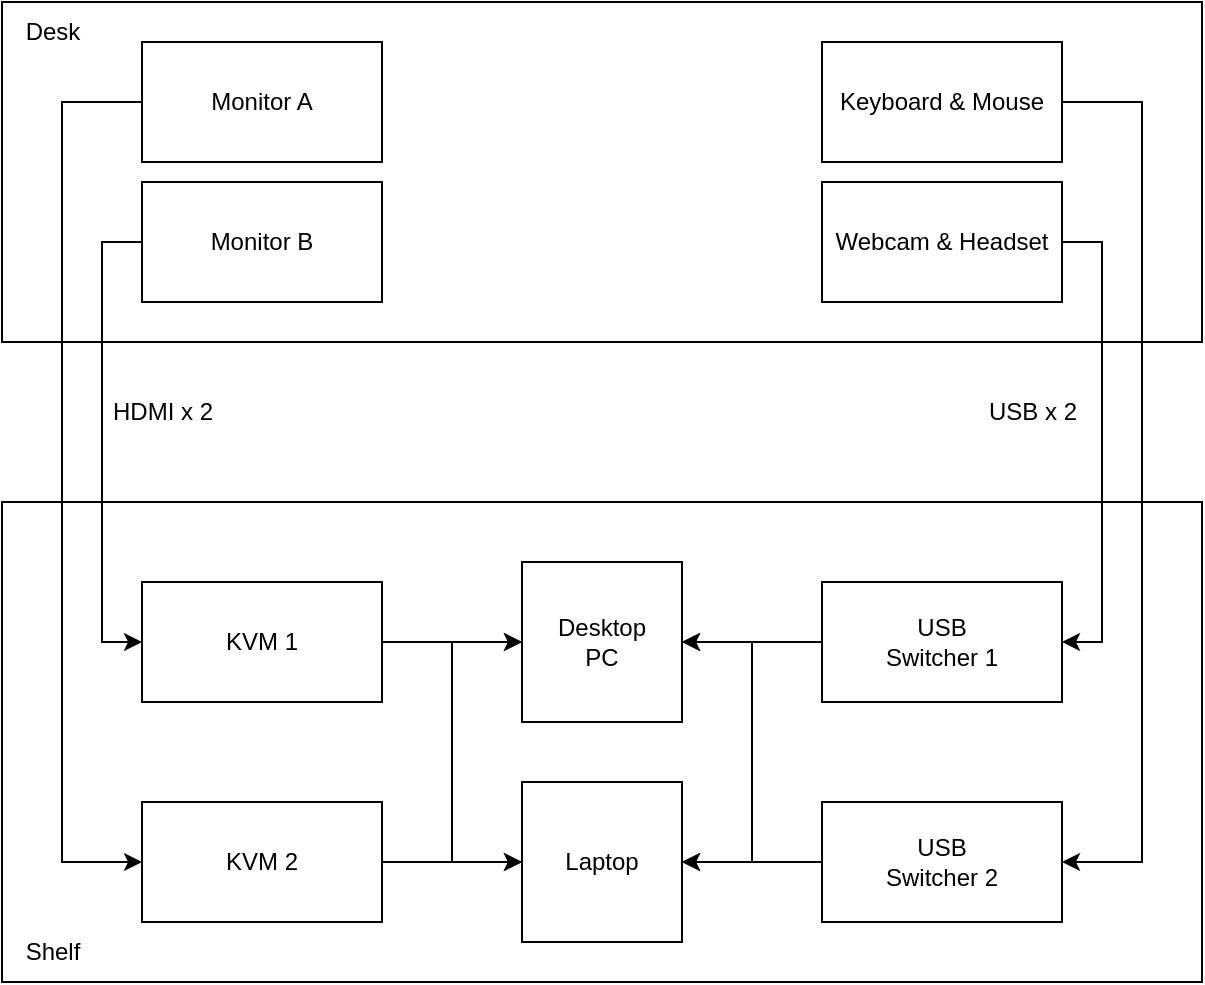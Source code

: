 <mxfile version="26.0.6">
  <diagram name="Page-1" id="yAJGOROFbNW6VHsQUNLc">
    <mxGraphModel dx="2074" dy="1134" grid="1" gridSize="10" guides="1" tooltips="1" connect="1" arrows="1" fold="1" page="1" pageScale="1" pageWidth="850" pageHeight="1100" math="0" shadow="0">
      <root>
        <mxCell id="0" />
        <mxCell id="1" parent="0" />
        <mxCell id="h8KxuYFzXVeLTOPsiiLg-2" value="" style="rounded=0;whiteSpace=wrap;html=1;" vertex="1" parent="1">
          <mxGeometry x="160" y="140" width="600" height="170" as="geometry" />
        </mxCell>
        <mxCell id="h8KxuYFzXVeLTOPsiiLg-3" value="&lt;div&gt;Desk&lt;/div&gt;" style="text;html=1;align=center;verticalAlign=middle;resizable=0;points=[];autosize=1;strokeColor=none;fillColor=none;" vertex="1" parent="1">
          <mxGeometry x="160" y="140" width="50" height="30" as="geometry" />
        </mxCell>
        <mxCell id="h8KxuYFzXVeLTOPsiiLg-4" value="" style="rounded=0;whiteSpace=wrap;html=1;" vertex="1" parent="1">
          <mxGeometry x="160" y="390" width="600" height="240" as="geometry" />
        </mxCell>
        <mxCell id="h8KxuYFzXVeLTOPsiiLg-5" value="Shelf" style="text;html=1;align=center;verticalAlign=middle;resizable=0;points=[];autosize=1;strokeColor=none;fillColor=none;" vertex="1" parent="1">
          <mxGeometry x="160" y="600" width="50" height="30" as="geometry" />
        </mxCell>
        <mxCell id="h8KxuYFzXVeLTOPsiiLg-41" style="edgeStyle=orthogonalEdgeStyle;rounded=0;orthogonalLoop=1;jettySize=auto;html=1;exitX=0;exitY=0.5;exitDx=0;exitDy=0;entryX=0;entryY=0.5;entryDx=0;entryDy=0;" edge="1" parent="1" source="h8KxuYFzXVeLTOPsiiLg-6" target="h8KxuYFzXVeLTOPsiiLg-11">
          <mxGeometry relative="1" as="geometry">
            <Array as="points">
              <mxPoint x="190" y="190" />
              <mxPoint x="190" y="570" />
            </Array>
          </mxGeometry>
        </mxCell>
        <mxCell id="h8KxuYFzXVeLTOPsiiLg-6" value="Monitor A" style="rounded=0;whiteSpace=wrap;html=1;" vertex="1" parent="1">
          <mxGeometry x="230" y="160" width="120" height="60" as="geometry" />
        </mxCell>
        <mxCell id="h8KxuYFzXVeLTOPsiiLg-40" style="edgeStyle=orthogonalEdgeStyle;rounded=0;orthogonalLoop=1;jettySize=auto;html=1;exitX=0;exitY=0.5;exitDx=0;exitDy=0;entryX=0;entryY=0.5;entryDx=0;entryDy=0;" edge="1" parent="1" source="h8KxuYFzXVeLTOPsiiLg-7" target="h8KxuYFzXVeLTOPsiiLg-10">
          <mxGeometry relative="1" as="geometry" />
        </mxCell>
        <mxCell id="h8KxuYFzXVeLTOPsiiLg-7" value="Monitor B" style="rounded=0;whiteSpace=wrap;html=1;" vertex="1" parent="1">
          <mxGeometry x="230" y="230" width="120" height="60" as="geometry" />
        </mxCell>
        <mxCell id="h8KxuYFzXVeLTOPsiiLg-38" style="edgeStyle=orthogonalEdgeStyle;rounded=0;orthogonalLoop=1;jettySize=auto;html=1;exitX=1;exitY=0.5;exitDx=0;exitDy=0;" edge="1" parent="1" source="h8KxuYFzXVeLTOPsiiLg-8" target="h8KxuYFzXVeLTOPsiiLg-13">
          <mxGeometry relative="1" as="geometry">
            <Array as="points">
              <mxPoint x="730" y="190" />
              <mxPoint x="730" y="570" />
            </Array>
          </mxGeometry>
        </mxCell>
        <mxCell id="h8KxuYFzXVeLTOPsiiLg-8" value="Keyboard &amp;amp; Mouse" style="rounded=0;whiteSpace=wrap;html=1;" vertex="1" parent="1">
          <mxGeometry x="570" y="160" width="120" height="60" as="geometry" />
        </mxCell>
        <mxCell id="h8KxuYFzXVeLTOPsiiLg-39" style="edgeStyle=orthogonalEdgeStyle;rounded=0;orthogonalLoop=1;jettySize=auto;html=1;exitX=1;exitY=0.5;exitDx=0;exitDy=0;entryX=1;entryY=0.5;entryDx=0;entryDy=0;" edge="1" parent="1" source="h8KxuYFzXVeLTOPsiiLg-9" target="h8KxuYFzXVeLTOPsiiLg-12">
          <mxGeometry relative="1" as="geometry">
            <Array as="points">
              <mxPoint x="710" y="260" />
              <mxPoint x="710" y="460" />
            </Array>
          </mxGeometry>
        </mxCell>
        <mxCell id="h8KxuYFzXVeLTOPsiiLg-9" value="Webcam &amp;amp; Headset" style="rounded=0;whiteSpace=wrap;html=1;" vertex="1" parent="1">
          <mxGeometry x="570" y="230" width="120" height="60" as="geometry" />
        </mxCell>
        <mxCell id="h8KxuYFzXVeLTOPsiiLg-30" style="edgeStyle=orthogonalEdgeStyle;rounded=0;orthogonalLoop=1;jettySize=auto;html=1;exitX=1;exitY=0.5;exitDx=0;exitDy=0;entryX=0;entryY=0.5;entryDx=0;entryDy=0;" edge="1" parent="1" source="h8KxuYFzXVeLTOPsiiLg-10" target="h8KxuYFzXVeLTOPsiiLg-23">
          <mxGeometry relative="1" as="geometry" />
        </mxCell>
        <mxCell id="h8KxuYFzXVeLTOPsiiLg-31" style="edgeStyle=orthogonalEdgeStyle;rounded=0;orthogonalLoop=1;jettySize=auto;html=1;exitX=1;exitY=0.5;exitDx=0;exitDy=0;entryX=0;entryY=0.5;entryDx=0;entryDy=0;" edge="1" parent="1" source="h8KxuYFzXVeLTOPsiiLg-10" target="h8KxuYFzXVeLTOPsiiLg-25">
          <mxGeometry relative="1" as="geometry" />
        </mxCell>
        <mxCell id="h8KxuYFzXVeLTOPsiiLg-10" value="KVM 1" style="rounded=0;whiteSpace=wrap;html=1;" vertex="1" parent="1">
          <mxGeometry x="230" y="430" width="120" height="60" as="geometry" />
        </mxCell>
        <mxCell id="h8KxuYFzXVeLTOPsiiLg-32" style="edgeStyle=orthogonalEdgeStyle;rounded=0;orthogonalLoop=1;jettySize=auto;html=1;exitX=1;exitY=0.5;exitDx=0;exitDy=0;entryX=0;entryY=0.5;entryDx=0;entryDy=0;" edge="1" parent="1" source="h8KxuYFzXVeLTOPsiiLg-11" target="h8KxuYFzXVeLTOPsiiLg-23">
          <mxGeometry relative="1" as="geometry" />
        </mxCell>
        <mxCell id="h8KxuYFzXVeLTOPsiiLg-33" style="edgeStyle=orthogonalEdgeStyle;rounded=0;orthogonalLoop=1;jettySize=auto;html=1;exitX=1;exitY=0.5;exitDx=0;exitDy=0;" edge="1" parent="1" source="h8KxuYFzXVeLTOPsiiLg-11" target="h8KxuYFzXVeLTOPsiiLg-25">
          <mxGeometry relative="1" as="geometry" />
        </mxCell>
        <mxCell id="h8KxuYFzXVeLTOPsiiLg-11" value="KVM 2" style="rounded=0;whiteSpace=wrap;html=1;" vertex="1" parent="1">
          <mxGeometry x="230" y="540" width="120" height="60" as="geometry" />
        </mxCell>
        <mxCell id="h8KxuYFzXVeLTOPsiiLg-34" style="edgeStyle=orthogonalEdgeStyle;rounded=0;orthogonalLoop=1;jettySize=auto;html=1;exitX=0;exitY=0.5;exitDx=0;exitDy=0;" edge="1" parent="1" source="h8KxuYFzXVeLTOPsiiLg-12" target="h8KxuYFzXVeLTOPsiiLg-23">
          <mxGeometry relative="1" as="geometry" />
        </mxCell>
        <mxCell id="h8KxuYFzXVeLTOPsiiLg-35" style="edgeStyle=orthogonalEdgeStyle;rounded=0;orthogonalLoop=1;jettySize=auto;html=1;exitX=0;exitY=0.5;exitDx=0;exitDy=0;entryX=1;entryY=0.5;entryDx=0;entryDy=0;" edge="1" parent="1" source="h8KxuYFzXVeLTOPsiiLg-12" target="h8KxuYFzXVeLTOPsiiLg-25">
          <mxGeometry relative="1" as="geometry" />
        </mxCell>
        <mxCell id="h8KxuYFzXVeLTOPsiiLg-12" value="&lt;div&gt;USB&lt;/div&gt;&lt;div&gt;Switcher 1&lt;br&gt;&lt;/div&gt;" style="rounded=0;whiteSpace=wrap;html=1;" vertex="1" parent="1">
          <mxGeometry x="570" y="430" width="120" height="60" as="geometry" />
        </mxCell>
        <mxCell id="h8KxuYFzXVeLTOPsiiLg-36" style="edgeStyle=orthogonalEdgeStyle;rounded=0;orthogonalLoop=1;jettySize=auto;html=1;exitX=0;exitY=0.5;exitDx=0;exitDy=0;entryX=1;entryY=0.5;entryDx=0;entryDy=0;" edge="1" parent="1" source="h8KxuYFzXVeLTOPsiiLg-13" target="h8KxuYFzXVeLTOPsiiLg-25">
          <mxGeometry relative="1" as="geometry" />
        </mxCell>
        <mxCell id="h8KxuYFzXVeLTOPsiiLg-37" style="edgeStyle=orthogonalEdgeStyle;rounded=0;orthogonalLoop=1;jettySize=auto;html=1;exitX=0;exitY=0.5;exitDx=0;exitDy=0;entryX=1;entryY=0.5;entryDx=0;entryDy=0;" edge="1" parent="1" source="h8KxuYFzXVeLTOPsiiLg-13" target="h8KxuYFzXVeLTOPsiiLg-23">
          <mxGeometry relative="1" as="geometry" />
        </mxCell>
        <mxCell id="h8KxuYFzXVeLTOPsiiLg-13" value="&lt;div&gt;USB&lt;/div&gt;&lt;div&gt;Switcher 2&lt;br&gt;&lt;/div&gt;" style="rounded=0;whiteSpace=wrap;html=1;" vertex="1" parent="1">
          <mxGeometry x="570" y="540" width="120" height="60" as="geometry" />
        </mxCell>
        <mxCell id="h8KxuYFzXVeLTOPsiiLg-23" value="&lt;div&gt;Desktop&lt;/div&gt;&lt;div&gt;PC&lt;br&gt;&lt;/div&gt;" style="whiteSpace=wrap;html=1;aspect=fixed;" vertex="1" parent="1">
          <mxGeometry x="420" y="420" width="80" height="80" as="geometry" />
        </mxCell>
        <mxCell id="h8KxuYFzXVeLTOPsiiLg-25" value="Laptop" style="whiteSpace=wrap;html=1;aspect=fixed;" vertex="1" parent="1">
          <mxGeometry x="420" y="530" width="80" height="80" as="geometry" />
        </mxCell>
        <mxCell id="h8KxuYFzXVeLTOPsiiLg-42" value="HDMI x 2" style="text;html=1;align=center;verticalAlign=middle;resizable=0;points=[];autosize=1;strokeColor=none;fillColor=none;" vertex="1" parent="1">
          <mxGeometry x="205" y="330" width="70" height="30" as="geometry" />
        </mxCell>
        <mxCell id="h8KxuYFzXVeLTOPsiiLg-43" value="USB x 2" style="text;html=1;align=center;verticalAlign=middle;resizable=0;points=[];autosize=1;strokeColor=none;fillColor=none;" vertex="1" parent="1">
          <mxGeometry x="640" y="330" width="70" height="30" as="geometry" />
        </mxCell>
      </root>
    </mxGraphModel>
  </diagram>
</mxfile>
